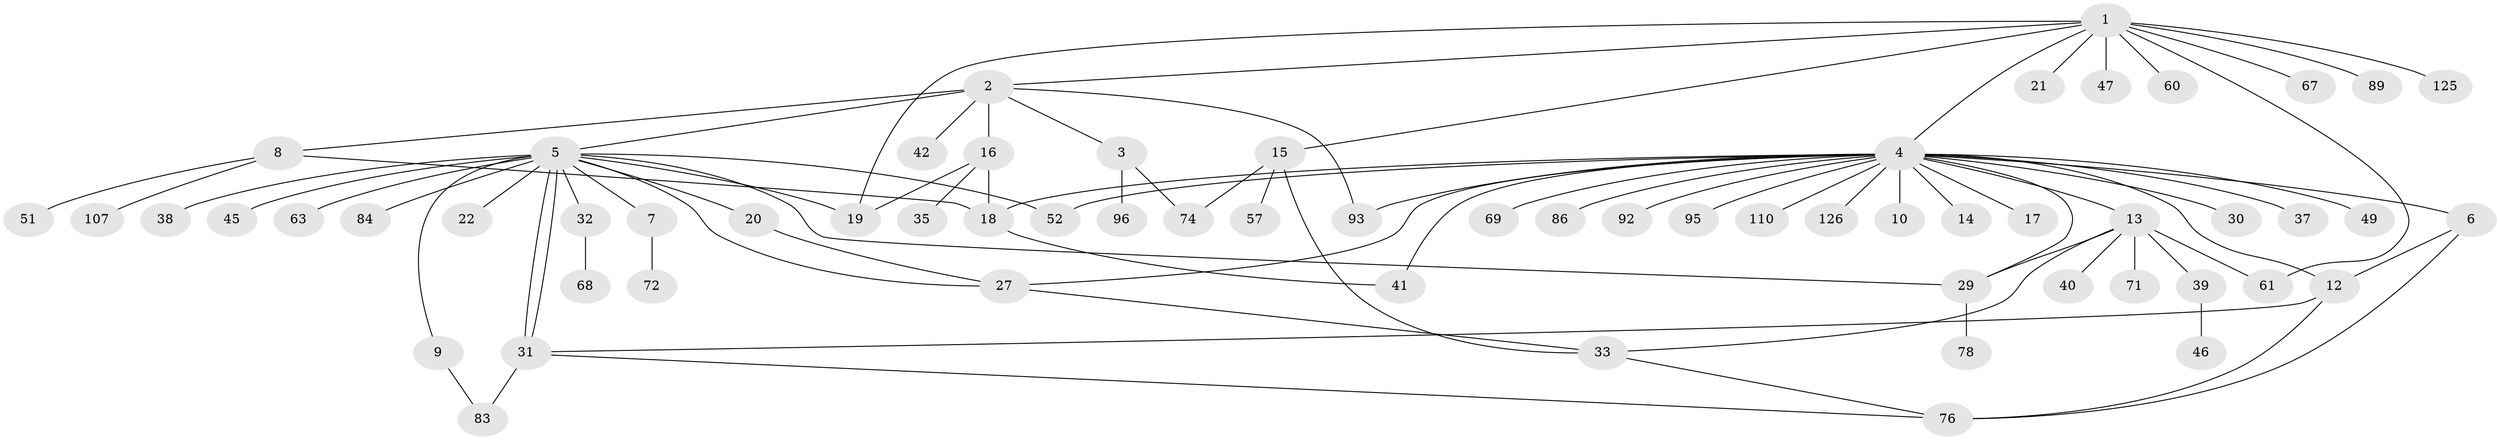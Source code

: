 // original degree distribution, {11: 0.0078125, 7: 0.015625, 2: 0.2265625, 18: 0.0078125, 16: 0.0078125, 3: 0.1015625, 4: 0.0859375, 1: 0.4921875, 9: 0.0078125, 6: 0.0078125, 5: 0.03125, 8: 0.0078125}
// Generated by graph-tools (version 1.1) at 2025/14/03/09/25 04:14:29]
// undirected, 64 vertices, 85 edges
graph export_dot {
graph [start="1"]
  node [color=gray90,style=filled];
  1;
  2;
  3 [super="+24"];
  4 [super="+11+23+43"];
  5;
  6;
  7;
  8;
  9;
  10;
  12 [super="+28+109"];
  13;
  14 [super="+111"];
  15 [super="+26+90+116"];
  16 [super="+25+36"];
  17;
  18 [super="+50+100"];
  19 [super="+88"];
  20 [super="+80"];
  21;
  22;
  27;
  29 [super="+48+55"];
  30;
  31 [super="+58+82+121+56"];
  32 [super="+34"];
  33 [super="+54+108+79+53"];
  35 [super="+44"];
  37;
  38 [super="+65"];
  39;
  40;
  41;
  42;
  45;
  46 [super="+113+70"];
  47;
  49;
  51;
  52;
  57 [super="+117"];
  60;
  61;
  63;
  67;
  68;
  69;
  71;
  72 [super="+114"];
  74;
  76 [super="+112"];
  78;
  83 [super="+115"];
  84 [super="+91+104"];
  86;
  89;
  92;
  93 [super="+118+122+124"];
  95;
  96;
  107;
  110;
  125;
  126;
  1 -- 2;
  1 -- 4;
  1 -- 15;
  1 -- 19;
  1 -- 21;
  1 -- 47;
  1 -- 60;
  1 -- 61;
  1 -- 67;
  1 -- 89;
  1 -- 125;
  2 -- 3;
  2 -- 5;
  2 -- 8;
  2 -- 16;
  2 -- 42;
  2 -- 93;
  3 -- 96;
  3 -- 74;
  4 -- 6;
  4 -- 10;
  4 -- 13;
  4 -- 30;
  4 -- 37;
  4 -- 41;
  4 -- 52;
  4 -- 69;
  4 -- 86;
  4 -- 92;
  4 -- 93;
  4 -- 95;
  4 -- 110;
  4 -- 12;
  4 -- 14;
  4 -- 17;
  4 -- 49;
  4 -- 27;
  4 -- 126;
  4 -- 18;
  4 -- 29 [weight=2];
  5 -- 7;
  5 -- 9;
  5 -- 20;
  5 -- 22;
  5 -- 27;
  5 -- 29;
  5 -- 31;
  5 -- 31;
  5 -- 32;
  5 -- 38;
  5 -- 45;
  5 -- 52;
  5 -- 63;
  5 -- 84;
  5 -- 19;
  6 -- 12;
  6 -- 76;
  7 -- 72;
  8 -- 18;
  8 -- 51;
  8 -- 107;
  9 -- 83;
  12 -- 31;
  12 -- 76;
  13 -- 39;
  13 -- 40;
  13 -- 61;
  13 -- 71;
  13 -- 33;
  13 -- 29;
  15 -- 33;
  15 -- 74;
  15 -- 57;
  16 -- 35;
  16 -- 18 [weight=3];
  16 -- 19;
  18 -- 41;
  20 -- 27;
  27 -- 33;
  29 -- 78;
  31 -- 83;
  31 -- 76;
  32 -- 68;
  33 -- 76;
  39 -- 46;
}
